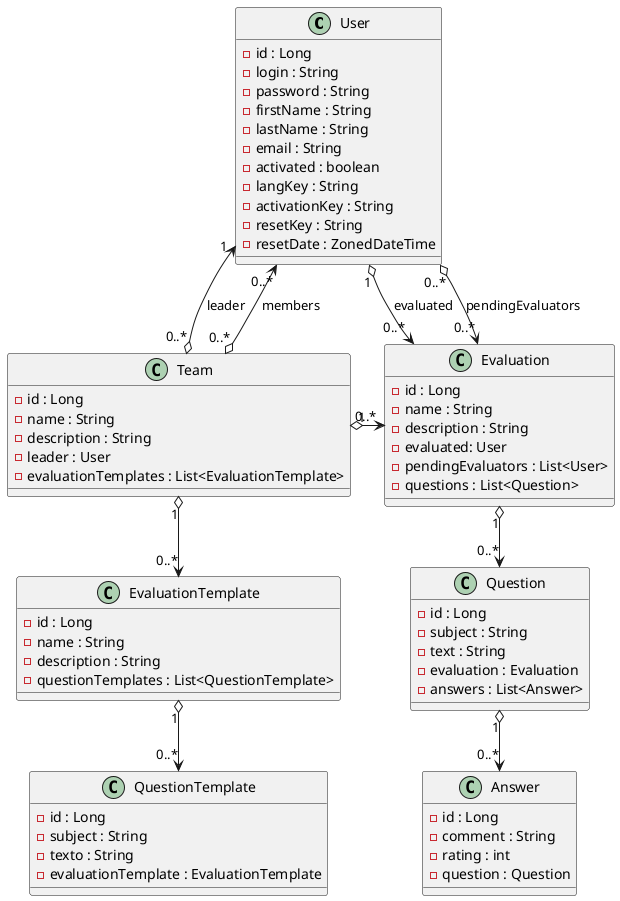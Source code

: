 @startuml

class User {
    - id : Long
    - login : String
    - password : String
    - firstName : String
    - lastName : String
    - email : String
    - activated : boolean
    - langKey : String
    - activationKey : String
    - resetKey : String
    - resetDate : ZonedDateTime
}

class Team {
    - id : Long 
    - name : String 
    - description : String
    - leader : User
    - evaluationTemplates : List<EvaluationTemplate>
}

class EvaluationTemplate{
    - id : Long
    - name : String
    - description : String
    - questionTemplates : List<QuestionTemplate>
}

class QuestionTemplate{
    - id : Long
    - subject : String
    - texto : String
    - evaluationTemplate : EvaluationTemplate
}

class Evaluation{
    - id : Long 
    - name : String
    - description : String
    - evaluated: User
    - pendingEvaluators : List<User>
    - questions : List<Question>
}

class Question {
    - id : Long
    - subject : String
    - text : String
    - evaluation : Evaluation
    - answers : List<Answer>
}

class Answer{
    - id : Long
    - comment : String
    - rating : int
    - question : Question
}

Team "0..*" o-up-> "1" User : leader
Team "0..*" o-up-> "0..*" User : members
Team "1" o-down-> "0..*" EvaluationTemplate
Team "1" o-right-> "0..*" Evaluation
EvaluationTemplate "1" o-down-> "0..*" QuestionTemplate
User "1" o-down-> "0..*" Evaluation : "evaluated"
User "0..*" o-down-> "0..*" Evaluation : "pendingEvaluators"
Evaluation "1" o-down-> "0..*" Question
Question "1" o-down-> "0..*" Answer

@enduml